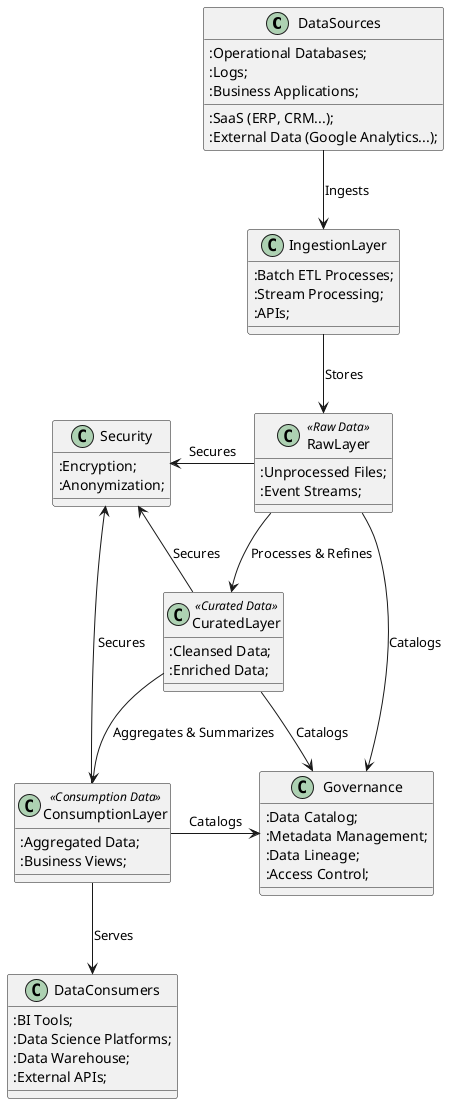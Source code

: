 @startuml
!define RECTANGLE class

RECTANGLE DataSources {
    :Operational Databases;
    :Logs;
    :Business Applications;
    :SaaS (ERP, CRM...);
    :External Data (Google Analytics...);
}

RECTANGLE IngestionLayer {
    :Batch ETL Processes;
    :Stream Processing;
    :APIs;
}

RECTANGLE RawLayer <<Raw Data>> {
    :Unprocessed Files;
    :Event Streams;
}

RECTANGLE CuratedLayer <<Curated Data>> {
    :Cleansed Data;
    :Enriched Data;
}

RECTANGLE ConsumptionLayer <<Consumption Data>> {
    :Aggregated Data;
    :Business Views;
}

RECTANGLE Governance {
    :Data Catalog;
    :Metadata Management;
    :Data Lineage;
    :Access Control;
}

RECTANGLE Security {
    :Encryption;
    :Anonymization;
}

RECTANGLE DataConsumers {
    :BI Tools;
    :Data Science Platforms;
    :Data Warehouse;
    :External APIs;
}

DataSources -down-> IngestionLayer : Ingests
IngestionLayer -down-> RawLayer : Stores
RawLayer -down-> CuratedLayer : Processes & Refines
CuratedLayer -down-> ConsumptionLayer : Aggregates & Summarizes
RawLayer -right-> Governance : Catalogs
CuratedLayer -right-> Governance : Catalogs
ConsumptionLayer -right-> Governance : Catalogs
RawLayer -left-> Security : Secures
CuratedLayer -left-> Security : Secures
ConsumptionLayer -left-> Security : Secures
ConsumptionLayer -down-> DataConsumers : Serves
@enduml